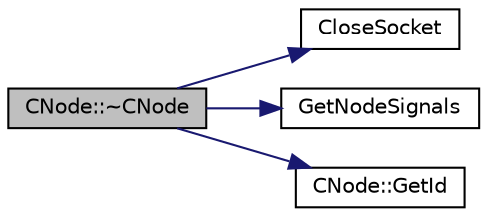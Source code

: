 digraph "CNode::~CNode"
{
  edge [fontname="Helvetica",fontsize="10",labelfontname="Helvetica",labelfontsize="10"];
  node [fontname="Helvetica",fontsize="10",shape=record];
  rankdir="LR";
  Node2 [label="CNode::~CNode",height=0.2,width=0.4,color="black", fillcolor="grey75", style="filled", fontcolor="black"];
  Node2 -> Node3 [color="midnightblue",fontsize="10",style="solid",fontname="Helvetica"];
  Node3 [label="CloseSocket",height=0.2,width=0.4,color="black", fillcolor="white", style="filled",URL="$netbase_8cpp.html#aeb0961aecb19bbca063c3514b25b20c9",tooltip="Close socket and set hSocket to INVALID_SOCKET. "];
  Node2 -> Node4 [color="midnightblue",fontsize="10",style="solid",fontname="Helvetica"];
  Node4 [label="GetNodeSignals",height=0.2,width=0.4,color="black", fillcolor="white", style="filled",URL="$net_8cpp.html#a475f2fc7d8f5cd7511db253cae8fe28a"];
  Node2 -> Node5 [color="midnightblue",fontsize="10",style="solid",fontname="Helvetica"];
  Node5 [label="CNode::GetId",height=0.2,width=0.4,color="black", fillcolor="white", style="filled",URL="$class_c_node.html#a157903f7830c0dfbf6a93852066f0b8f"];
}

